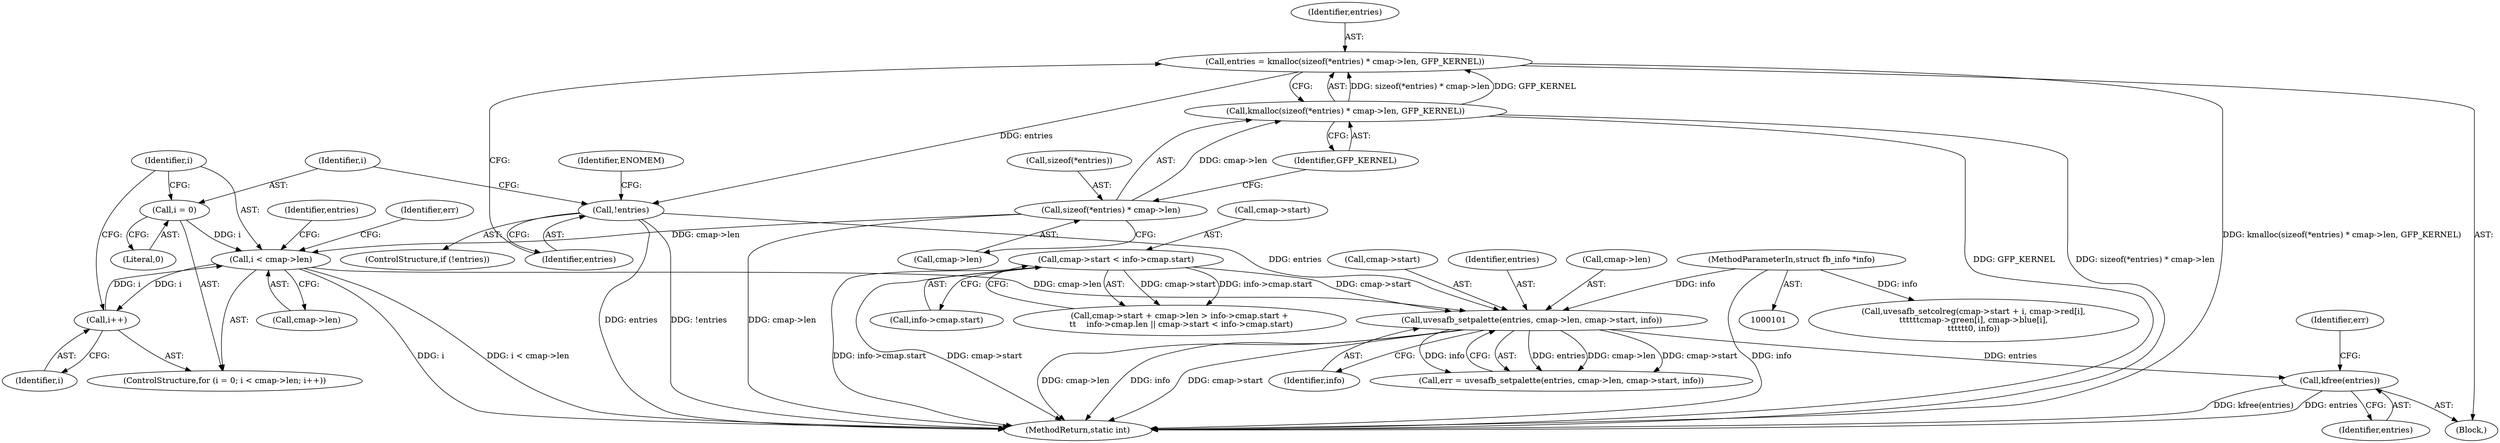 digraph "1_linux_9f645bcc566a1e9f921bdae7528a01ced5bc3713@API" {
"1000245" [label="(Call,kfree(entries))"];
"1000236" [label="(Call,uvesafb_setpalette(entries, cmap->len, cmap->start, info))"];
"1000171" [label="(Call,!entries)"];
"1000159" [label="(Call,entries = kmalloc(sizeof(*entries) * cmap->len, GFP_KERNEL))"];
"1000161" [label="(Call,kmalloc(sizeof(*entries) * cmap->len, GFP_KERNEL))"];
"1000162" [label="(Call,sizeof(*entries) * cmap->len)"];
"1000180" [label="(Call,i < cmap->len)"];
"1000177" [label="(Call,i = 0)"];
"1000185" [label="(Call,i++)"];
"1000147" [label="(Call,cmap->start < info->cmap.start)"];
"1000103" [label="(MethodParameterIn,struct fb_info *info)"];
"1000180" [label="(Call,i < cmap->len)"];
"1000241" [label="(Call,cmap->start)"];
"1000169" [label="(Identifier,GFP_KERNEL)"];
"1000160" [label="(Identifier,entries)"];
"1000166" [label="(Call,cmap->len)"];
"1000186" [label="(Identifier,i)"];
"1000148" [label="(Call,cmap->start)"];
"1000263" [label="(Call,uvesafb_setcolreg(cmap->start + i, cmap->red[i],\n\t\t\t\t\t\tcmap->green[i], cmap->blue[i],\n\t\t\t\t\t\t0, info))"];
"1000179" [label="(Literal,0)"];
"1000151" [label="(Call,info->cmap.start)"];
"1000172" [label="(Identifier,entries)"];
"1000125" [label="(Block,)"];
"1000245" [label="(Call,kfree(entries))"];
"1000178" [label="(Identifier,i)"];
"1000161" [label="(Call,kmalloc(sizeof(*entries) * cmap->len, GFP_KERNEL))"];
"1000246" [label="(Identifier,entries)"];
"1000127" [label="(Call,cmap->start + cmap->len > info->cmap.start +\n \t\t    info->cmap.len || cmap->start < info->cmap.start)"];
"1000177" [label="(Call,i = 0)"];
"1000181" [label="(Identifier,i)"];
"1000234" [label="(Call,err = uvesafb_setpalette(entries, cmap->len, cmap->start, info))"];
"1000191" [label="(Identifier,entries)"];
"1000235" [label="(Identifier,err)"];
"1000287" [label="(Identifier,err)"];
"1000163" [label="(Call,sizeof(*entries))"];
"1000103" [label="(MethodParameterIn,struct fb_info *info)"];
"1000159" [label="(Call,entries = kmalloc(sizeof(*entries) * cmap->len, GFP_KERNEL))"];
"1000147" [label="(Call,cmap->start < info->cmap.start)"];
"1000237" [label="(Identifier,entries)"];
"1000185" [label="(Call,i++)"];
"1000175" [label="(Identifier,ENOMEM)"];
"1000170" [label="(ControlStructure,if (!entries))"];
"1000176" [label="(ControlStructure,for (i = 0; i < cmap->len; i++))"];
"1000238" [label="(Call,cmap->len)"];
"1000244" [label="(Identifier,info)"];
"1000236" [label="(Call,uvesafb_setpalette(entries, cmap->len, cmap->start, info))"];
"1000182" [label="(Call,cmap->len)"];
"1000171" [label="(Call,!entries)"];
"1000162" [label="(Call,sizeof(*entries) * cmap->len)"];
"1000288" [label="(MethodReturn,static int)"];
"1000245" -> "1000125"  [label="AST: "];
"1000245" -> "1000246"  [label="CFG: "];
"1000246" -> "1000245"  [label="AST: "];
"1000287" -> "1000245"  [label="CFG: "];
"1000245" -> "1000288"  [label="DDG: kfree(entries)"];
"1000245" -> "1000288"  [label="DDG: entries"];
"1000236" -> "1000245"  [label="DDG: entries"];
"1000236" -> "1000234"  [label="AST: "];
"1000236" -> "1000244"  [label="CFG: "];
"1000237" -> "1000236"  [label="AST: "];
"1000238" -> "1000236"  [label="AST: "];
"1000241" -> "1000236"  [label="AST: "];
"1000244" -> "1000236"  [label="AST: "];
"1000234" -> "1000236"  [label="CFG: "];
"1000236" -> "1000288"  [label="DDG: cmap->len"];
"1000236" -> "1000288"  [label="DDG: info"];
"1000236" -> "1000288"  [label="DDG: cmap->start"];
"1000236" -> "1000234"  [label="DDG: entries"];
"1000236" -> "1000234"  [label="DDG: cmap->len"];
"1000236" -> "1000234"  [label="DDG: cmap->start"];
"1000236" -> "1000234"  [label="DDG: info"];
"1000171" -> "1000236"  [label="DDG: entries"];
"1000180" -> "1000236"  [label="DDG: cmap->len"];
"1000147" -> "1000236"  [label="DDG: cmap->start"];
"1000103" -> "1000236"  [label="DDG: info"];
"1000171" -> "1000170"  [label="AST: "];
"1000171" -> "1000172"  [label="CFG: "];
"1000172" -> "1000171"  [label="AST: "];
"1000175" -> "1000171"  [label="CFG: "];
"1000178" -> "1000171"  [label="CFG: "];
"1000171" -> "1000288"  [label="DDG: entries"];
"1000171" -> "1000288"  [label="DDG: !entries"];
"1000159" -> "1000171"  [label="DDG: entries"];
"1000159" -> "1000125"  [label="AST: "];
"1000159" -> "1000161"  [label="CFG: "];
"1000160" -> "1000159"  [label="AST: "];
"1000161" -> "1000159"  [label="AST: "];
"1000172" -> "1000159"  [label="CFG: "];
"1000159" -> "1000288"  [label="DDG: kmalloc(sizeof(*entries) * cmap->len, GFP_KERNEL)"];
"1000161" -> "1000159"  [label="DDG: sizeof(*entries) * cmap->len"];
"1000161" -> "1000159"  [label="DDG: GFP_KERNEL"];
"1000161" -> "1000169"  [label="CFG: "];
"1000162" -> "1000161"  [label="AST: "];
"1000169" -> "1000161"  [label="AST: "];
"1000161" -> "1000288"  [label="DDG: GFP_KERNEL"];
"1000161" -> "1000288"  [label="DDG: sizeof(*entries) * cmap->len"];
"1000162" -> "1000161"  [label="DDG: cmap->len"];
"1000162" -> "1000166"  [label="CFG: "];
"1000163" -> "1000162"  [label="AST: "];
"1000166" -> "1000162"  [label="AST: "];
"1000169" -> "1000162"  [label="CFG: "];
"1000162" -> "1000288"  [label="DDG: cmap->len"];
"1000162" -> "1000180"  [label="DDG: cmap->len"];
"1000180" -> "1000176"  [label="AST: "];
"1000180" -> "1000182"  [label="CFG: "];
"1000181" -> "1000180"  [label="AST: "];
"1000182" -> "1000180"  [label="AST: "];
"1000191" -> "1000180"  [label="CFG: "];
"1000235" -> "1000180"  [label="CFG: "];
"1000180" -> "1000288"  [label="DDG: i"];
"1000180" -> "1000288"  [label="DDG: i < cmap->len"];
"1000177" -> "1000180"  [label="DDG: i"];
"1000185" -> "1000180"  [label="DDG: i"];
"1000180" -> "1000185"  [label="DDG: i"];
"1000177" -> "1000176"  [label="AST: "];
"1000177" -> "1000179"  [label="CFG: "];
"1000178" -> "1000177"  [label="AST: "];
"1000179" -> "1000177"  [label="AST: "];
"1000181" -> "1000177"  [label="CFG: "];
"1000185" -> "1000176"  [label="AST: "];
"1000185" -> "1000186"  [label="CFG: "];
"1000186" -> "1000185"  [label="AST: "];
"1000181" -> "1000185"  [label="CFG: "];
"1000147" -> "1000127"  [label="AST: "];
"1000147" -> "1000151"  [label="CFG: "];
"1000148" -> "1000147"  [label="AST: "];
"1000151" -> "1000147"  [label="AST: "];
"1000127" -> "1000147"  [label="CFG: "];
"1000147" -> "1000288"  [label="DDG: info->cmap.start"];
"1000147" -> "1000288"  [label="DDG: cmap->start"];
"1000147" -> "1000127"  [label="DDG: cmap->start"];
"1000147" -> "1000127"  [label="DDG: info->cmap.start"];
"1000103" -> "1000101"  [label="AST: "];
"1000103" -> "1000288"  [label="DDG: info"];
"1000103" -> "1000263"  [label="DDG: info"];
}
